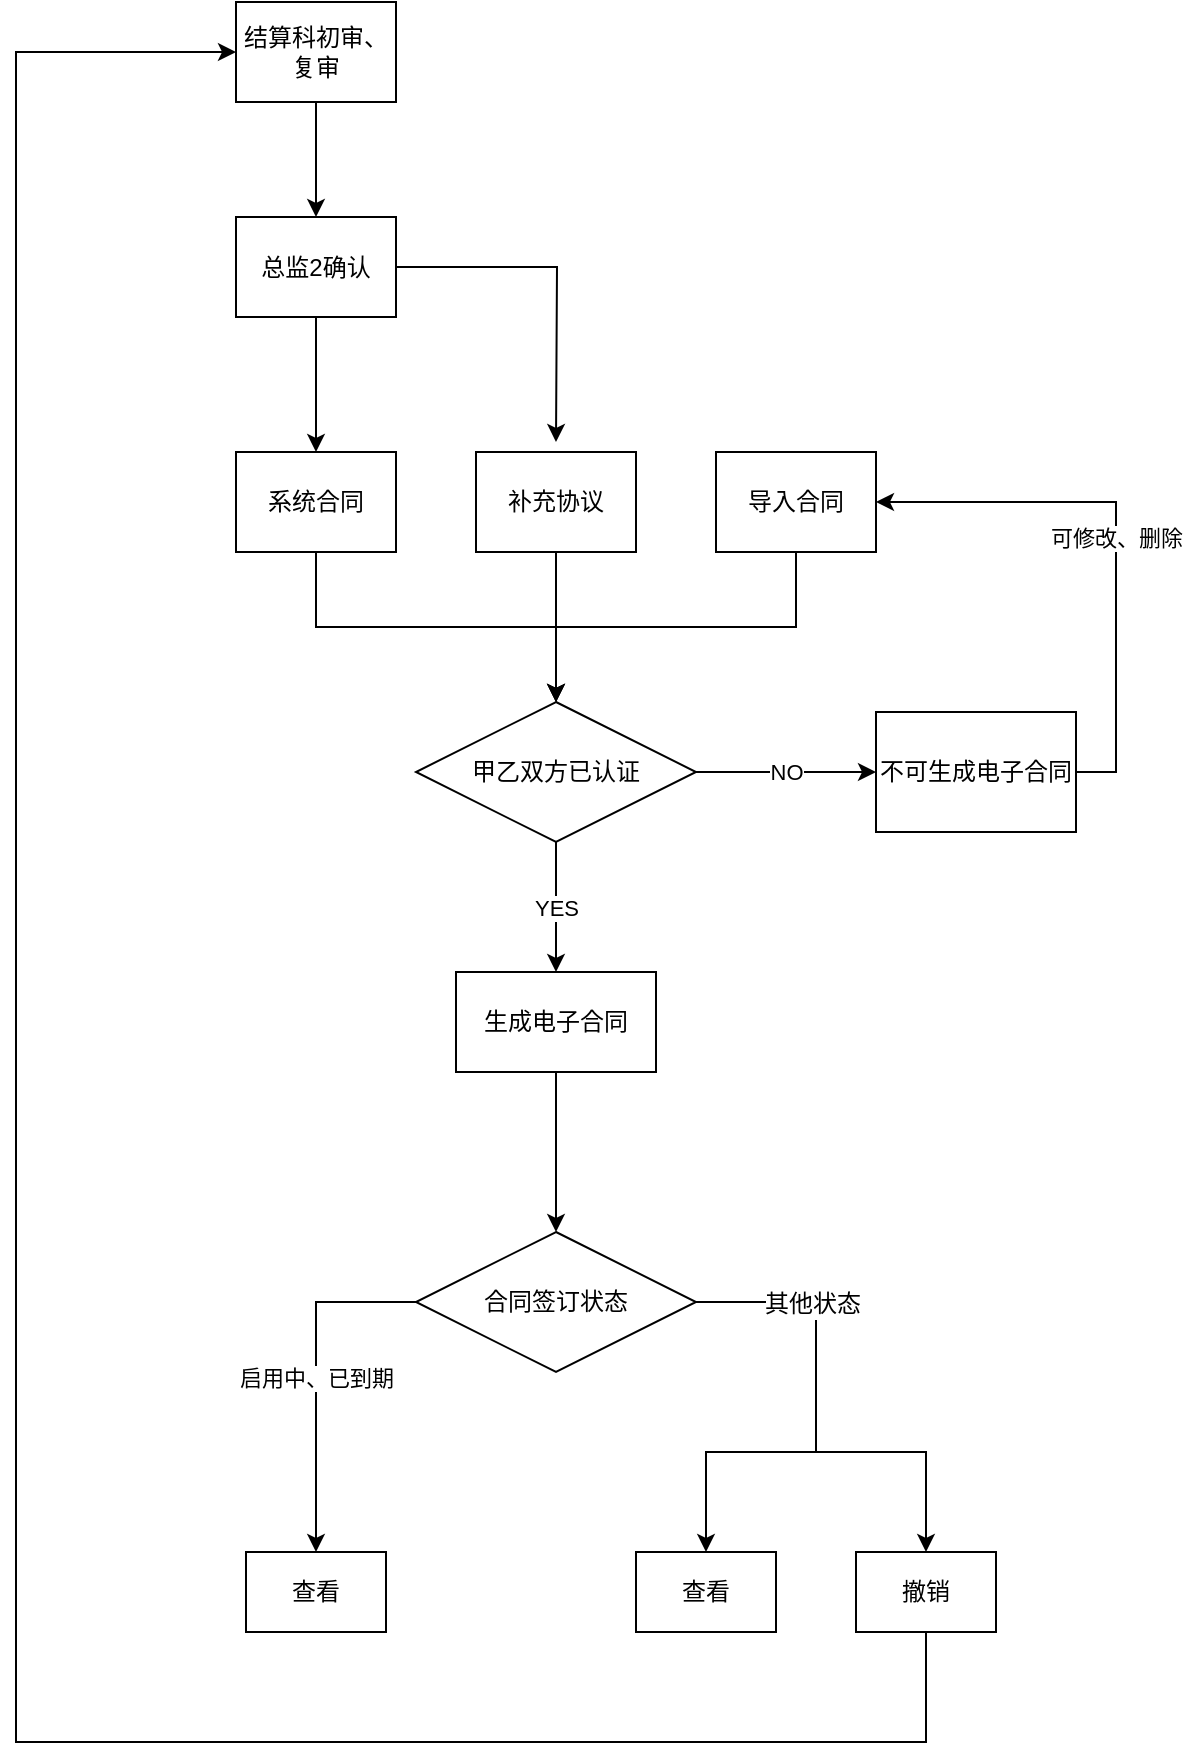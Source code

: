 <mxfile version="11.1.2" type="github"><diagram id="5N_PsZY3IcAuMUWddbFa" name="Page-1"><mxGraphModel dx="1422" dy="764" grid="1" gridSize="10" guides="1" tooltips="1" connect="1" arrows="1" fold="1" page="1" pageScale="1" pageWidth="827" pageHeight="1169" math="0" shadow="0"><root><mxCell id="0"/><mxCell id="1" parent="0"/><mxCell id="0B_pLhvzfcypfWaiMJiy-11" style="edgeStyle=orthogonalEdgeStyle;rounded=0;orthogonalLoop=1;jettySize=auto;html=1;exitX=0.5;exitY=1;exitDx=0;exitDy=0;entryX=0.5;entryY=0;entryDx=0;entryDy=0;" parent="1" source="0B_pLhvzfcypfWaiMJiy-2" target="0B_pLhvzfcypfWaiMJiy-5" edge="1"><mxGeometry relative="1" as="geometry"/></mxCell><mxCell id="0B_pLhvzfcypfWaiMJiy-2" value="系统合同" style="rounded=0;whiteSpace=wrap;html=1;" parent="1" vertex="1"><mxGeometry x="180" y="295" width="80" height="50" as="geometry"/></mxCell><mxCell id="0B_pLhvzfcypfWaiMJiy-8" style="edgeStyle=orthogonalEdgeStyle;rounded=0;orthogonalLoop=1;jettySize=auto;html=1;exitX=0.5;exitY=1;exitDx=0;exitDy=0;entryX=0.5;entryY=0;entryDx=0;entryDy=0;" parent="1" source="0B_pLhvzfcypfWaiMJiy-3" target="0B_pLhvzfcypfWaiMJiy-5" edge="1"><mxGeometry relative="1" as="geometry"/></mxCell><mxCell id="0B_pLhvzfcypfWaiMJiy-3" value="补充协议" style="rounded=0;whiteSpace=wrap;html=1;" parent="1" vertex="1"><mxGeometry x="300" y="295" width="80" height="50" as="geometry"/></mxCell><mxCell id="0B_pLhvzfcypfWaiMJiy-13" style="edgeStyle=orthogonalEdgeStyle;rounded=0;orthogonalLoop=1;jettySize=auto;html=1;exitX=0.5;exitY=1;exitDx=0;exitDy=0;entryX=0.5;entryY=0;entryDx=0;entryDy=0;" parent="1" source="0B_pLhvzfcypfWaiMJiy-4" target="0B_pLhvzfcypfWaiMJiy-5" edge="1"><mxGeometry relative="1" as="geometry"/></mxCell><mxCell id="0B_pLhvzfcypfWaiMJiy-4" value="导入合同" style="rounded=0;whiteSpace=wrap;html=1;" parent="1" vertex="1"><mxGeometry x="420" y="295" width="80" height="50" as="geometry"/></mxCell><mxCell id="0B_pLhvzfcypfWaiMJiy-9" value="NO" style="edgeStyle=orthogonalEdgeStyle;rounded=0;orthogonalLoop=1;jettySize=auto;html=1;exitX=1;exitY=0.5;exitDx=0;exitDy=0;entryX=0;entryY=0.5;entryDx=0;entryDy=0;" parent="1" source="0B_pLhvzfcypfWaiMJiy-5" target="0B_pLhvzfcypfWaiMJiy-7" edge="1"><mxGeometry relative="1" as="geometry"/></mxCell><mxCell id="0B_pLhvzfcypfWaiMJiy-10" value="YES" style="edgeStyle=orthogonalEdgeStyle;rounded=0;orthogonalLoop=1;jettySize=auto;html=1;exitX=0.5;exitY=1;exitDx=0;exitDy=0;entryX=0.5;entryY=0;entryDx=0;entryDy=0;" parent="1" source="0B_pLhvzfcypfWaiMJiy-5" target="0B_pLhvzfcypfWaiMJiy-6" edge="1"><mxGeometry relative="1" as="geometry"/></mxCell><mxCell id="0B_pLhvzfcypfWaiMJiy-5" value="甲乙双方已认证" style="rhombus;whiteSpace=wrap;html=1;" parent="1" vertex="1"><mxGeometry x="270" y="420" width="140" height="70" as="geometry"/></mxCell><mxCell id="AYsyEhAU-Vdw8NAa9uxE-3" style="edgeStyle=orthogonalEdgeStyle;rounded=0;orthogonalLoop=1;jettySize=auto;html=1;exitX=0.5;exitY=1;exitDx=0;exitDy=0;entryX=0.5;entryY=0;entryDx=0;entryDy=0;" edge="1" parent="1" source="0B_pLhvzfcypfWaiMJiy-6" target="0B_pLhvzfcypfWaiMJiy-15"><mxGeometry relative="1" as="geometry"/></mxCell><mxCell id="0B_pLhvzfcypfWaiMJiy-6" value="生成电子合同" style="rounded=0;whiteSpace=wrap;html=1;" parent="1" vertex="1"><mxGeometry x="290" y="555" width="100" height="50" as="geometry"/></mxCell><mxCell id="0B_pLhvzfcypfWaiMJiy-17" value="可修改、删除" style="edgeStyle=orthogonalEdgeStyle;rounded=0;orthogonalLoop=1;jettySize=auto;html=1;exitX=1;exitY=0.5;exitDx=0;exitDy=0;entryX=1;entryY=0.5;entryDx=0;entryDy=0;" parent="1" source="0B_pLhvzfcypfWaiMJiy-7" target="0B_pLhvzfcypfWaiMJiy-4" edge="1"><mxGeometry relative="1" as="geometry"/></mxCell><mxCell id="0B_pLhvzfcypfWaiMJiy-7" value="不可生成电子合同" style="rounded=0;whiteSpace=wrap;html=1;" parent="1" vertex="1"><mxGeometry x="500" y="425" width="100" height="60" as="geometry"/></mxCell><mxCell id="AYsyEhAU-Vdw8NAa9uxE-4" value="启用中、已到期" style="edgeStyle=orthogonalEdgeStyle;rounded=0;orthogonalLoop=1;jettySize=auto;html=1;exitX=0;exitY=0.5;exitDx=0;exitDy=0;entryX=0.5;entryY=0;entryDx=0;entryDy=0;" edge="1" parent="1" source="0B_pLhvzfcypfWaiMJiy-15" target="0B_pLhvzfcypfWaiMJiy-16"><mxGeometry relative="1" as="geometry"/></mxCell><mxCell id="AYsyEhAU-Vdw8NAa9uxE-5" style="edgeStyle=orthogonalEdgeStyle;rounded=0;orthogonalLoop=1;jettySize=auto;html=1;exitX=1;exitY=0.5;exitDx=0;exitDy=0;entryX=0.5;entryY=0;entryDx=0;entryDy=0;" edge="1" parent="1" source="0B_pLhvzfcypfWaiMJiy-15" target="AYsyEhAU-Vdw8NAa9uxE-1"><mxGeometry relative="1" as="geometry"><Array as="points"><mxPoint x="470" y="720"/><mxPoint x="470" y="795"/><mxPoint x="525" y="795"/><mxPoint x="525" y="845"/></Array></mxGeometry></mxCell><mxCell id="AYsyEhAU-Vdw8NAa9uxE-6" style="edgeStyle=orthogonalEdgeStyle;rounded=0;orthogonalLoop=1;jettySize=auto;html=1;exitX=1;exitY=0.5;exitDx=0;exitDy=0;entryX=0.5;entryY=0;entryDx=0;entryDy=0;" edge="1" parent="1" source="0B_pLhvzfcypfWaiMJiy-15" target="AYsyEhAU-Vdw8NAa9uxE-2"><mxGeometry relative="1" as="geometry"><Array as="points"><mxPoint x="470" y="720"/><mxPoint x="470" y="795"/><mxPoint x="415" y="795"/></Array></mxGeometry></mxCell><mxCell id="AYsyEhAU-Vdw8NAa9uxE-7" value="其他状态" style="text;html=1;resizable=0;points=[];align=center;verticalAlign=middle;labelBackgroundColor=#ffffff;" vertex="1" connectable="0" parent="AYsyEhAU-Vdw8NAa9uxE-6"><mxGeometry x="-0.517" y="-1" relative="1" as="geometry"><mxPoint as="offset"/></mxGeometry></mxCell><mxCell id="0B_pLhvzfcypfWaiMJiy-15" value="合同签订状态" style="rhombus;whiteSpace=wrap;html=1;" parent="1" vertex="1"><mxGeometry x="270" y="685" width="140" height="70" as="geometry"/></mxCell><mxCell id="0B_pLhvzfcypfWaiMJiy-16" value="查看" style="rounded=0;whiteSpace=wrap;html=1;" parent="1" vertex="1"><mxGeometry x="185" y="845" width="70" height="40" as="geometry"/></mxCell><mxCell id="AYsyEhAU-Vdw8NAa9uxE-11" style="edgeStyle=orthogonalEdgeStyle;rounded=0;orthogonalLoop=1;jettySize=auto;html=1;exitX=0.5;exitY=1;exitDx=0;exitDy=0;entryX=0;entryY=0.5;entryDx=0;entryDy=0;" edge="1" parent="1" source="AYsyEhAU-Vdw8NAa9uxE-1" target="AYsyEhAU-Vdw8NAa9uxE-8"><mxGeometry relative="1" as="geometry"><Array as="points"><mxPoint x="525" y="940"/><mxPoint x="70" y="940"/><mxPoint x="70" y="95"/></Array></mxGeometry></mxCell><mxCell id="AYsyEhAU-Vdw8NAa9uxE-1" value="撤销" style="rounded=0;whiteSpace=wrap;html=1;" vertex="1" parent="1"><mxGeometry x="490" y="845" width="70" height="40" as="geometry"/></mxCell><mxCell id="AYsyEhAU-Vdw8NAa9uxE-2" value="查看" style="rounded=0;whiteSpace=wrap;html=1;" vertex="1" parent="1"><mxGeometry x="380" y="845" width="70" height="40" as="geometry"/></mxCell><mxCell id="AYsyEhAU-Vdw8NAa9uxE-12" style="edgeStyle=orthogonalEdgeStyle;rounded=0;orthogonalLoop=1;jettySize=auto;html=1;exitX=0.5;exitY=1;exitDx=0;exitDy=0;entryX=0.5;entryY=0;entryDx=0;entryDy=0;" edge="1" parent="1" source="AYsyEhAU-Vdw8NAa9uxE-8" target="AYsyEhAU-Vdw8NAa9uxE-10"><mxGeometry relative="1" as="geometry"/></mxCell><mxCell id="AYsyEhAU-Vdw8NAa9uxE-8" value="结算科初审、复审" style="rounded=0;whiteSpace=wrap;html=1;" vertex="1" parent="1"><mxGeometry x="180" y="70" width="80" height="50" as="geometry"/></mxCell><mxCell id="AYsyEhAU-Vdw8NAa9uxE-13" style="edgeStyle=orthogonalEdgeStyle;rounded=0;orthogonalLoop=1;jettySize=auto;html=1;exitX=0.5;exitY=1;exitDx=0;exitDy=0;entryX=0.5;entryY=0;entryDx=0;entryDy=0;" edge="1" parent="1" source="AYsyEhAU-Vdw8NAa9uxE-10" target="0B_pLhvzfcypfWaiMJiy-2"><mxGeometry relative="1" as="geometry"/></mxCell><mxCell id="AYsyEhAU-Vdw8NAa9uxE-14" style="edgeStyle=orthogonalEdgeStyle;rounded=0;orthogonalLoop=1;jettySize=auto;html=1;exitX=1;exitY=0.5;exitDx=0;exitDy=0;" edge="1" parent="1" source="AYsyEhAU-Vdw8NAa9uxE-10"><mxGeometry relative="1" as="geometry"><mxPoint x="340" y="290" as="targetPoint"/></mxGeometry></mxCell><mxCell id="AYsyEhAU-Vdw8NAa9uxE-10" value="总监2确认" style="rounded=0;whiteSpace=wrap;html=1;" vertex="1" parent="1"><mxGeometry x="180" y="177.5" width="80" height="50" as="geometry"/></mxCell></root></mxGraphModel></diagram></mxfile>